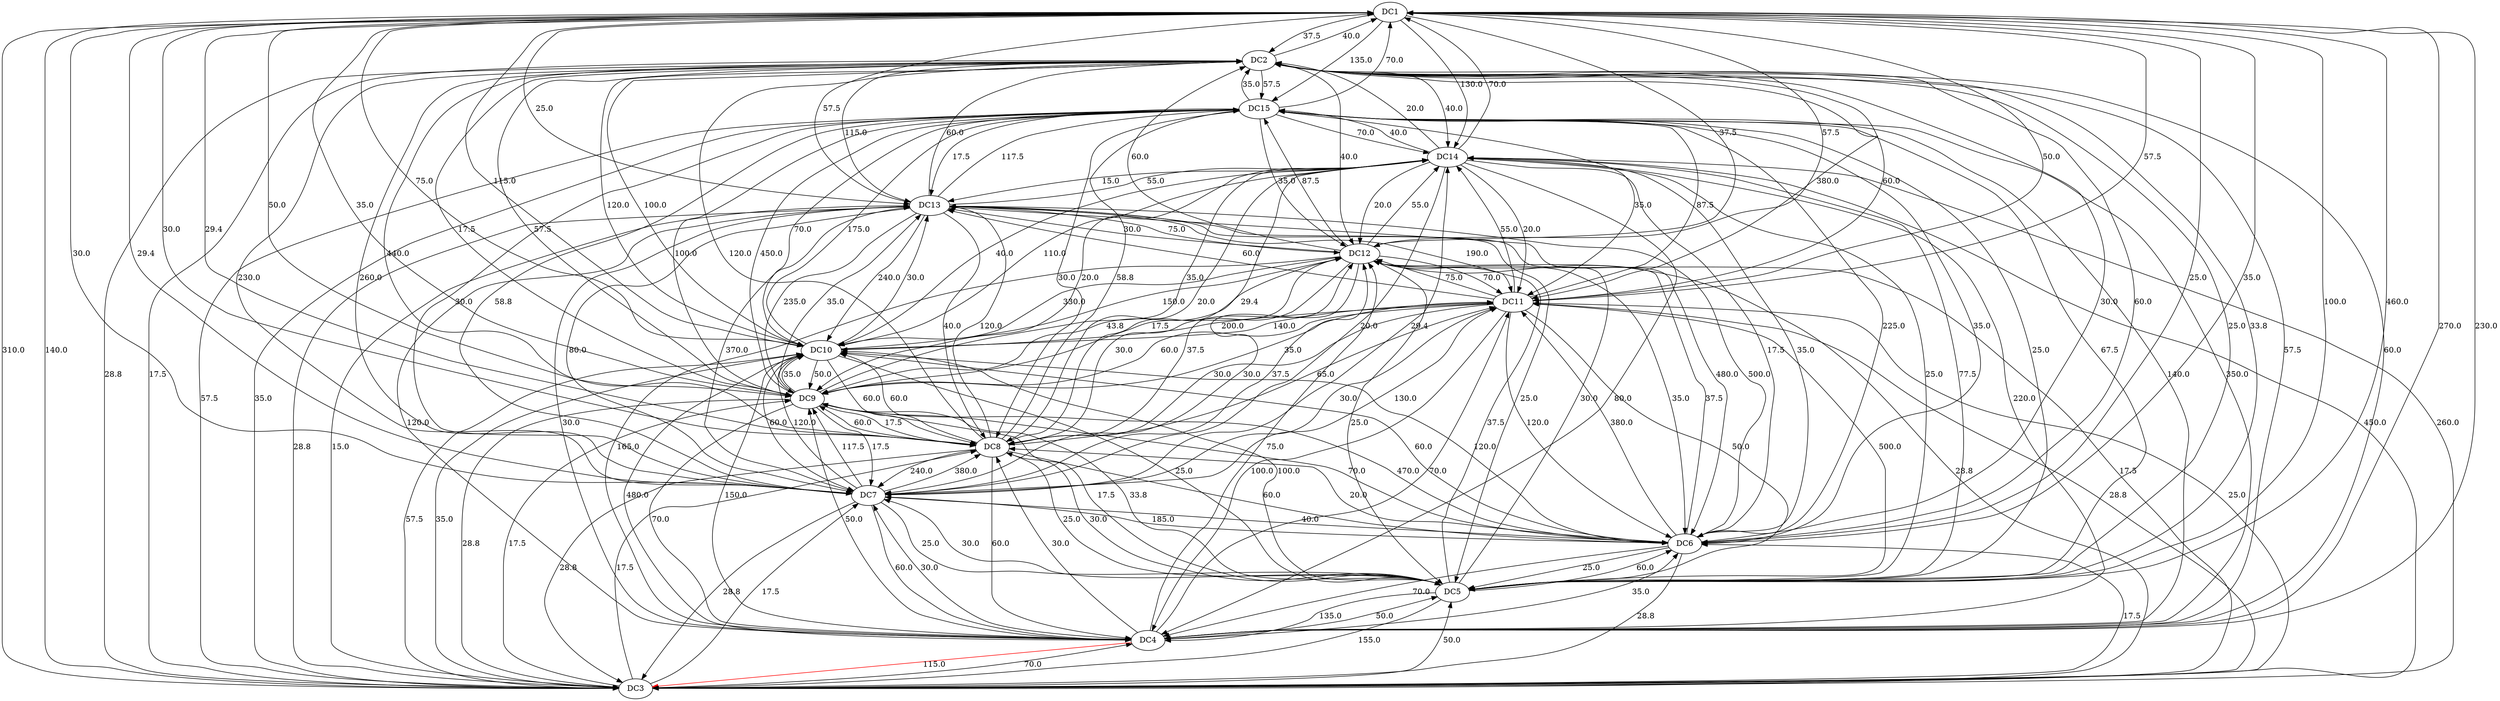 digraph G {DC1 -> DC2 [label="37.5", color="black"]
DC1 -> DC3 [label="310.0", color="black"]
DC1 -> DC4 [label="270.0", color="black"]
DC1 -> DC5 [label="100.0", color="black"]
DC1 -> DC6 [label="25.0", color="black"]
DC1 -> DC7 [label="30.0", color="black"]
DC1 -> DC8 [label="30.0", color="black"]
DC1 -> DC9 [label="50.0", color="black"]
DC1 -> DC10 [label="75.0", color="black"]
DC1 -> DC11 [label="50.0", color="black"]
DC1 -> DC12 [label="37.5", color="black"]
DC1 -> DC13 [label="25.0", color="black"]
DC1 -> DC14 [label="130.0", color="black"]
DC1 -> DC15 [label="135.0", color="black"]
DC2 -> DC1 [label="40.0", color="black"]
DC2 -> DC3 [label="28.8", color="black"]
DC2 -> DC4 [label="57.5", color="black"]
DC2 -> DC5 [label="25.0", color="black"]
DC2 -> DC6 [label="60.0", color="black"]
DC2 -> DC7 [label="230.0", color="black"]
DC2 -> DC8 [label="440.0", color="black"]
DC2 -> DC9 [label="57.5", color="black"]
DC2 -> DC10 [label="100.0", color="black"]
DC2 -> DC11 [label="380.0", color="black"]
DC2 -> DC12 [label="40.0", color="black"]
DC2 -> DC13 [label="115.0", color="black"]
DC2 -> DC14 [label="40.0", color="black"]
DC2 -> DC15 [label="57.5", color="black"]
DC3 -> DC1 [label="140.0", color="black"]
DC3 -> DC2 [label="17.5", color="black"]
DC3 -> DC4 [label="70.0", color="black"]
DC3 -> DC5 [label="50.0", color="black"]
DC3 -> DC6 [label="17.5", color="black"]
DC3 -> DC7 [label="17.5", color="black"]
DC3 -> DC8 [label="17.5", color="black"]
DC3 -> DC9 [label="17.5", color="black"]
DC3 -> DC10 [label="35.0", color="black"]
DC3 -> DC11 [label="25.0", color="black"]
DC3 -> DC12 [label="17.5", color="black"]
DC3 -> DC13 [label="15.0", color="black"]
DC3 -> DC14 [label="260.0", color="black"]
DC3 -> DC15 [label="35.0", color="black"]
DC4 -> DC1 [label="230.0", color="black"]
DC4 -> DC2 [label="60.0", color="black"]
DC4 -> DC3 [label="115.0", color="red"]
DC4 -> DC5 [label="50.0", color="black"]
DC4 -> DC6 [label="35.0", color="black"]
DC4 -> DC7 [label="30.0", color="black"]
DC4 -> DC8 [label="30.0", color="black"]
DC4 -> DC9 [label="50.0", color="black"]
DC4 -> DC10 [label="150.0", color="black"]
DC4 -> DC11 [label="70.0", color="black"]
DC4 -> DC12 [label="75.0", color="black"]
DC4 -> DC13 [label="30.0", color="black"]
DC4 -> DC14 [label="220.0", color="black"]
DC4 -> DC15 [label="350.0", color="black"]
DC5 -> DC1 [label="460.0", color="black"]
DC5 -> DC2 [label="33.8", color="black"]
DC5 -> DC3 [label="155.0", color="black"]
DC5 -> DC4 [label="135.0", color="black"]
DC5 -> DC6 [label="60.0", color="black"]
DC5 -> DC7 [label="30.0", color="black"]
DC5 -> DC8 [label="30.0", color="black"]
DC5 -> DC9 [label="33.8", color="black"]
DC5 -> DC10 [label="100.0", color="black"]
DC5 -> DC11 [label="500.0", color="black"]
DC5 -> DC12 [label="37.5", color="black"]
DC5 -> DC13 [label="30.0", color="black"]
DC5 -> DC14 [label="77.5", color="black"]
DC5 -> DC15 [label="67.5", color="black"]
DC6 -> DC1 [label="35.0", color="black"]
DC6 -> DC2 [label="30.0", color="black"]
DC6 -> DC3 [label="28.8", color="black"]
DC6 -> DC4 [label="70.0", color="black"]
DC6 -> DC5 [label="25.0", color="black"]
DC6 -> DC7 [label="40.0", color="black"]
DC6 -> DC8 [label="20.0", color="black"]
DC6 -> DC9 [label="470.0", color="black"]
DC6 -> DC10 [label="120.0", color="black"]
DC6 -> DC11 [label="380.0", color="black"]
DC6 -> DC12 [label="37.5", color="black"]
DC6 -> DC13 [label="500.0", color="black"]
DC6 -> DC14 [label="35.0", color="black"]
DC6 -> DC15 [label="225.0", color="black"]
DC7 -> DC1 [label="29.4", color="black"]
DC7 -> DC2 [label="260.0", color="black"]
DC7 -> DC3 [label="28.8", color="black"]
DC7 -> DC4 [label="60.0", color="black"]
DC7 -> DC5 [label="25.0", color="black"]
DC7 -> DC6 [label="185.0", color="black"]
DC7 -> DC8 [label="380.0", color="black"]
DC7 -> DC9 [label="117.5", color="black"]
DC7 -> DC10 [label="120.0", color="black"]
DC7 -> DC11 [label="130.0", color="black"]
DC7 -> DC12 [label="37.5", color="black"]
DC7 -> DC13 [label="370.0", color="black"]
DC7 -> DC14 [label="29.4", color="black"]
DC7 -> DC15 [label="58.8", color="black"]
DC8 -> DC1 [label="29.4", color="black"]
DC8 -> DC2 [label="120.0", color="black"]
DC8 -> DC3 [label="28.8", color="black"]
DC8 -> DC4 [label="60.0", color="black"]
DC8 -> DC5 [label="25.0", color="black"]
DC8 -> DC6 [label="60.0", color="black"]
DC8 -> DC7 [label="240.0", color="black"]
DC8 -> DC9 [label="60.0", color="black"]
DC8 -> DC10 [label="60.0", color="black"]
DC8 -> DC11 [label="65.0", color="black"]
DC8 -> DC12 [label="37.5", color="black"]
DC8 -> DC13 [label="120.0", color="black"]
DC8 -> DC14 [label="29.4", color="black"]
DC8 -> DC15 [label="58.8", color="black"]
DC9 -> DC1 [label="35.0", color="black"]
DC9 -> DC2 [label="17.5", color="black"]
DC9 -> DC3 [label="28.8", color="black"]
DC9 -> DC4 [label="70.0", color="black"]
DC9 -> DC5 [label="17.5", color="black"]
DC9 -> DC6 [label="70.0", color="black"]
DC9 -> DC7 [label="17.5", color="black"]
DC9 -> DC8 [label="17.5", color="black"]
DC9 -> DC10 [label="35.0", color="black"]
DC9 -> DC11 [label="35.0", color="black"]
DC9 -> DC12 [label="17.5", color="black"]
DC9 -> DC13 [label="35.0", color="black"]
DC9 -> DC14 [label="35.0", color="black"]
DC9 -> DC15 [label="450.0", color="black"]
DC10 -> DC1 [label="115.0", color="black"]
DC10 -> DC2 [label="120.0", color="black"]
DC10 -> DC3 [label="57.5", color="black"]
DC10 -> DC4 [label="480.0", color="black"]
DC10 -> DC5 [label="25.0", color="black"]
DC10 -> DC6 [label="60.0", color="black"]
DC10 -> DC7 [label="60.0", color="black"]
DC10 -> DC8 [label="60.0", color="black"]
DC10 -> DC9 [label="50.0", color="black"]
DC10 -> DC11 [label="140.0", color="black"]
DC10 -> DC12 [label="150.0", color="black"]
DC10 -> DC13 [label="30.0", color="black"]
DC10 -> DC14 [label="110.0", color="black"]
DC10 -> DC15 [label="175.0", color="black"]
DC11 -> DC1 [label="57.5", color="black"]
DC11 -> DC2 [label="60.0", color="black"]
DC11 -> DC3 [label="28.8", color="black"]
DC11 -> DC4 [label="100.0", color="black"]
DC11 -> DC5 [label="50.0", color="black"]
DC11 -> DC6 [label="120.0", color="black"]
DC11 -> DC7 [label="30.0", color="black"]
DC11 -> DC8 [label="30.0", color="black"]
DC11 -> DC9 [label="60.0", color="black"]
DC11 -> DC10 [label="200.0", color="black"]
DC11 -> DC12 [label="75.0", color="black"]
DC11 -> DC13 [label="60.0", color="black"]
DC11 -> DC14 [label="55.0", color="black"]
DC11 -> DC15 [label="87.5", color="black"]
DC12 -> DC1 [label="57.5", color="black"]
DC12 -> DC2 [label="60.0", color="black"]
DC12 -> DC3 [label="28.8", color="black"]
DC12 -> DC4 [label="165.0", color="black"]
DC12 -> DC5 [label="25.0", color="black"]
DC12 -> DC6 [label="35.0", color="black"]
DC12 -> DC7 [label="30.0", color="black"]
DC12 -> DC8 [label="30.0", color="black"]
DC12 -> DC9 [label="43.8", color="black"]
DC12 -> DC10 [label="330.0", color="black"]
DC12 -> DC11 [label="70.0", color="black"]
DC12 -> DC13 [label="30.0", color="black"]
DC12 -> DC14 [label="55.0", color="black"]
DC12 -> DC15 [label="87.5", color="black"]
DC13 -> DC1 [label="57.5", color="black"]
DC13 -> DC2 [label="60.0", color="black"]
DC13 -> DC3 [label="28.8", color="black"]
DC13 -> DC4 [label="120.0", color="black"]
DC13 -> DC5 [label="25.0", color="black"]
DC13 -> DC6 [label="480.0", color="black"]
DC13 -> DC7 [label="80.0", color="black"]
DC13 -> DC8 [label="40.0", color="black"]
DC13 -> DC9 [label="235.0", color="black"]
DC13 -> DC10 [label="240.0", color="black"]
DC13 -> DC11 [label="190.0", color="black"]
DC13 -> DC12 [label="75.0", color="black"]
DC13 -> DC14 [label="55.0", color="black"]
DC13 -> DC15 [label="117.5", color="black"]
DC14 -> DC1 [label="70.0", color="black"]
DC14 -> DC2 [label="20.0", color="black"]
DC14 -> DC3 [label="450.0", color="black"]
DC14 -> DC4 [label="80.0", color="black"]
DC14 -> DC5 [label="25.0", color="black"]
DC14 -> DC6 [label="17.5", color="black"]
DC14 -> DC7 [label="20.0", color="black"]
DC14 -> DC8 [label="20.0", color="black"]
DC14 -> DC9 [label="20.0", color="black"]
DC14 -> DC10 [label="40.0", color="black"]
DC14 -> DC11 [label="20.0", color="black"]
DC14 -> DC12 [label="20.0", color="black"]
DC14 -> DC13 [label="15.0", color="black"]
DC14 -> DC15 [label="40.0", color="black"]
DC15 -> DC1 [label="70.0", color="black"]
DC15 -> DC2 [label="35.0", color="black"]
DC15 -> DC3 [label="57.5", color="black"]
DC15 -> DC4 [label="140.0", color="black"]
DC15 -> DC5 [label="25.0", color="black"]
DC15 -> DC6 [label="35.0", color="black"]
DC15 -> DC7 [label="30.0", color="black"]
DC15 -> DC8 [label="30.0", color="black"]
DC15 -> DC9 [label="100.0", color="black"]
DC15 -> DC10 [label="70.0", color="black"]
DC15 -> DC11 [label="35.0", color="black"]
DC15 -> DC12 [label="35.0", color="black"]
DC15 -> DC13 [label="17.5", color="black"]
DC15 -> DC14 [label="70.0", color="black"]
}
